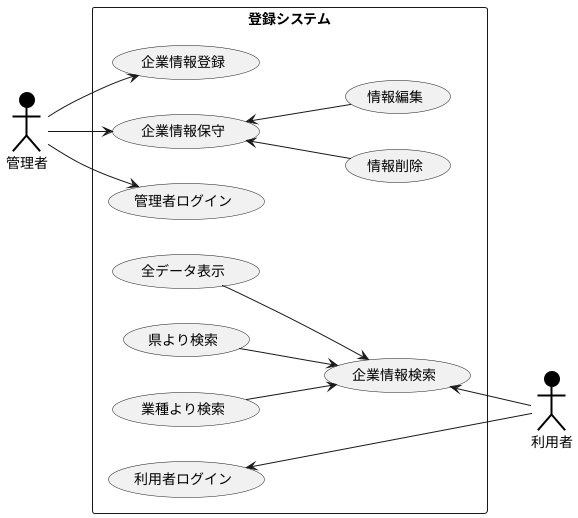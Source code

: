 @startuml ユースケース図
left to right direction

actor 管理者#000000;line:Black;line.bold;
actor 利用者#000000;line:Black;line.bold;
rectangle 登録システム{
    usecase 管理者ログイン
    usecase 企業情報登録
    usecase 企業情報保守
    usecase 情報編集
    usecase 情報削除
    usecase 利用者ログイン
    usecase 企業情報検索
    usecase 全データ表示
    usecase 県より検索
    usecase 業種より検索
}
管理者-->管理者ログイン
管理者-->企業情報登録
管理者-->企業情報保守
情報編集 -up-> 企業情報保守
情報削除 -up-> 企業情報保守
利用者ログイン<--利用者
企業情報検索 <--利用者
全データ表示 --> 企業情報検索
県より検索 --> 企業情報検索
業種より検索 --> 企業情報検索

@enduml